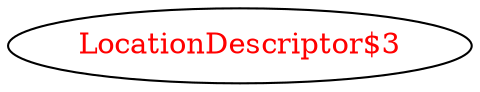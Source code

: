 digraph dependencyGraph {
 concentrate=true;
 ranksep="2.0";
 rankdir="LR"; 
 splines="ortho";
"LocationDescriptor$3" [fontcolor="red"];
}